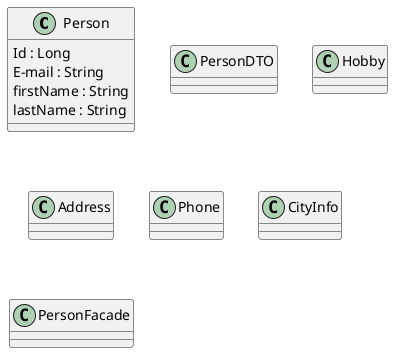 @startuml
'https://plantuml.com/class-diagram

class Person {
Id : Long
E-mail : String
firstName : String
lastName : String
}

class PersonDTO {
}

class Hobby {
}

class Address {
}

class Phone {
}

class CityInfo {
}

class PersonFacade {
}

@enduml